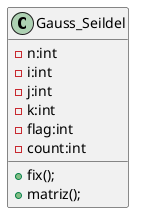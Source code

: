 @startuml Gauss_Seidel 


class Gauss_Seildel{ 

    -n:int
    -i:int
    -j:int
    -k:int
    -flag:int
    -count:int

    +fix();
    +matriz();
    
}

@enduml
